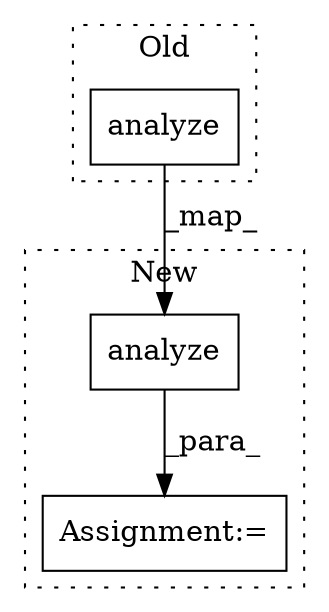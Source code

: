 digraph G {
subgraph cluster0 {
1 [label="analyze" a="32" s="685,744" l="8,1" shape="box"];
label = "Old";
style="dotted";
}
subgraph cluster1 {
2 [label="analyze" a="32" s="698,757" l="8,1" shape="box"];
3 [label="Assignment:=" a="7" s="688" l="1" shape="box"];
label = "New";
style="dotted";
}
1 -> 2 [label="_map_"];
2 -> 3 [label="_para_"];
}